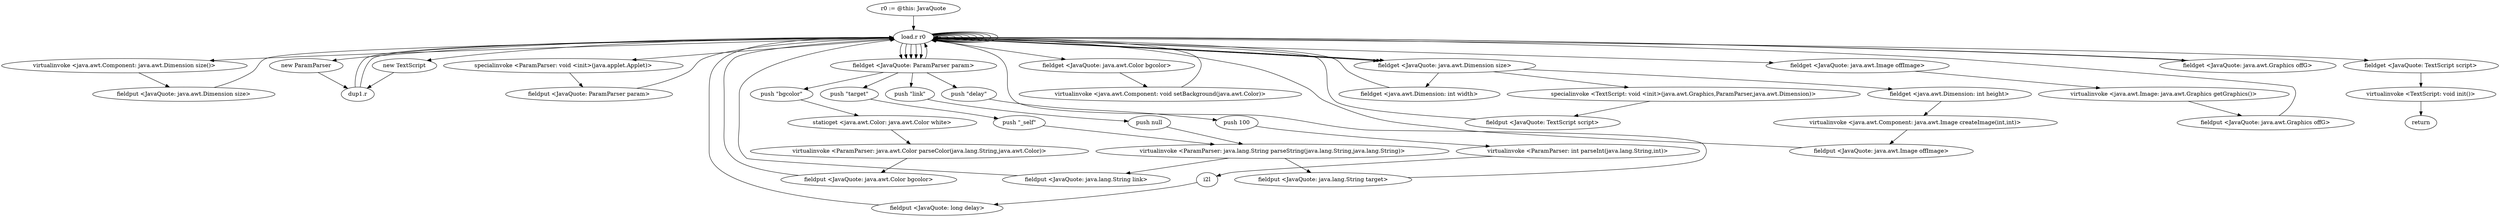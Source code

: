 digraph "" {
    "r0 := @this: JavaQuote"
    "load.r r0"
    "r0 := @this: JavaQuote"->"load.r r0";
    "load.r r0"->"load.r r0";
    "virtualinvoke <java.awt.Component: java.awt.Dimension size()>"
    "load.r r0"->"virtualinvoke <java.awt.Component: java.awt.Dimension size()>";
    "fieldput <JavaQuote: java.awt.Dimension size>"
    "virtualinvoke <java.awt.Component: java.awt.Dimension size()>"->"fieldput <JavaQuote: java.awt.Dimension size>";
    "fieldput <JavaQuote: java.awt.Dimension size>"->"load.r r0";
    "new ParamParser"
    "load.r r0"->"new ParamParser";
    "dup1.r"
    "new ParamParser"->"dup1.r";
    "dup1.r"->"load.r r0";
    "specialinvoke <ParamParser: void <init>(java.applet.Applet)>"
    "load.r r0"->"specialinvoke <ParamParser: void <init>(java.applet.Applet)>";
    "fieldput <JavaQuote: ParamParser param>"
    "specialinvoke <ParamParser: void <init>(java.applet.Applet)>"->"fieldput <JavaQuote: ParamParser param>";
    "fieldput <JavaQuote: ParamParser param>"->"load.r r0";
    "load.r r0"->"load.r r0";
    "fieldget <JavaQuote: ParamParser param>"
    "load.r r0"->"fieldget <JavaQuote: ParamParser param>";
    "push \"bgcolor\""
    "fieldget <JavaQuote: ParamParser param>"->"push \"bgcolor\"";
    "staticget <java.awt.Color: java.awt.Color white>"
    "push \"bgcolor\""->"staticget <java.awt.Color: java.awt.Color white>";
    "virtualinvoke <ParamParser: java.awt.Color parseColor(java.lang.String,java.awt.Color)>"
    "staticget <java.awt.Color: java.awt.Color white>"->"virtualinvoke <ParamParser: java.awt.Color parseColor(java.lang.String,java.awt.Color)>";
    "fieldput <JavaQuote: java.awt.Color bgcolor>"
    "virtualinvoke <ParamParser: java.awt.Color parseColor(java.lang.String,java.awt.Color)>"->"fieldput <JavaQuote: java.awt.Color bgcolor>";
    "fieldput <JavaQuote: java.awt.Color bgcolor>"->"load.r r0";
    "load.r r0"->"load.r r0";
    "fieldget <JavaQuote: java.awt.Color bgcolor>"
    "load.r r0"->"fieldget <JavaQuote: java.awt.Color bgcolor>";
    "virtualinvoke <java.awt.Component: void setBackground(java.awt.Color)>"
    "fieldget <JavaQuote: java.awt.Color bgcolor>"->"virtualinvoke <java.awt.Component: void setBackground(java.awt.Color)>";
    "virtualinvoke <java.awt.Component: void setBackground(java.awt.Color)>"->"load.r r0";
    "load.r r0"->"load.r r0";
    "load.r r0"->"fieldget <JavaQuote: ParamParser param>";
    "push \"delay\""
    "fieldget <JavaQuote: ParamParser param>"->"push \"delay\"";
    "push 100"
    "push \"delay\""->"push 100";
    "virtualinvoke <ParamParser: int parseInt(java.lang.String,int)>"
    "push 100"->"virtualinvoke <ParamParser: int parseInt(java.lang.String,int)>";
    "i2l"
    "virtualinvoke <ParamParser: int parseInt(java.lang.String,int)>"->"i2l";
    "fieldput <JavaQuote: long delay>"
    "i2l"->"fieldput <JavaQuote: long delay>";
    "fieldput <JavaQuote: long delay>"->"load.r r0";
    "load.r r0"->"load.r r0";
    "load.r r0"->"fieldget <JavaQuote: ParamParser param>";
    "push \"link\""
    "fieldget <JavaQuote: ParamParser param>"->"push \"link\"";
    "push null"
    "push \"link\""->"push null";
    "virtualinvoke <ParamParser: java.lang.String parseString(java.lang.String,java.lang.String)>"
    "push null"->"virtualinvoke <ParamParser: java.lang.String parseString(java.lang.String,java.lang.String)>";
    "fieldput <JavaQuote: java.lang.String link>"
    "virtualinvoke <ParamParser: java.lang.String parseString(java.lang.String,java.lang.String)>"->"fieldput <JavaQuote: java.lang.String link>";
    "fieldput <JavaQuote: java.lang.String link>"->"load.r r0";
    "load.r r0"->"load.r r0";
    "load.r r0"->"fieldget <JavaQuote: ParamParser param>";
    "push \"target\""
    "fieldget <JavaQuote: ParamParser param>"->"push \"target\"";
    "push \"_self\""
    "push \"target\""->"push \"_self\"";
    "push \"_self\""->"virtualinvoke <ParamParser: java.lang.String parseString(java.lang.String,java.lang.String)>";
    "fieldput <JavaQuote: java.lang.String target>"
    "virtualinvoke <ParamParser: java.lang.String parseString(java.lang.String,java.lang.String)>"->"fieldput <JavaQuote: java.lang.String target>";
    "fieldput <JavaQuote: java.lang.String target>"->"load.r r0";
    "load.r r0"->"load.r r0";
    "load.r r0"->"load.r r0";
    "fieldget <JavaQuote: java.awt.Dimension size>"
    "load.r r0"->"fieldget <JavaQuote: java.awt.Dimension size>";
    "fieldget <java.awt.Dimension: int width>"
    "fieldget <JavaQuote: java.awt.Dimension size>"->"fieldget <java.awt.Dimension: int width>";
    "fieldget <java.awt.Dimension: int width>"->"load.r r0";
    "load.r r0"->"fieldget <JavaQuote: java.awt.Dimension size>";
    "fieldget <java.awt.Dimension: int height>"
    "fieldget <JavaQuote: java.awt.Dimension size>"->"fieldget <java.awt.Dimension: int height>";
    "virtualinvoke <java.awt.Component: java.awt.Image createImage(int,int)>"
    "fieldget <java.awt.Dimension: int height>"->"virtualinvoke <java.awt.Component: java.awt.Image createImage(int,int)>";
    "fieldput <JavaQuote: java.awt.Image offImage>"
    "virtualinvoke <java.awt.Component: java.awt.Image createImage(int,int)>"->"fieldput <JavaQuote: java.awt.Image offImage>";
    "fieldput <JavaQuote: java.awt.Image offImage>"->"load.r r0";
    "load.r r0"->"load.r r0";
    "fieldget <JavaQuote: java.awt.Image offImage>"
    "load.r r0"->"fieldget <JavaQuote: java.awt.Image offImage>";
    "virtualinvoke <java.awt.Image: java.awt.Graphics getGraphics()>"
    "fieldget <JavaQuote: java.awt.Image offImage>"->"virtualinvoke <java.awt.Image: java.awt.Graphics getGraphics()>";
    "fieldput <JavaQuote: java.awt.Graphics offG>"
    "virtualinvoke <java.awt.Image: java.awt.Graphics getGraphics()>"->"fieldput <JavaQuote: java.awt.Graphics offG>";
    "fieldput <JavaQuote: java.awt.Graphics offG>"->"load.r r0";
    "new TextScript"
    "load.r r0"->"new TextScript";
    "new TextScript"->"dup1.r";
    "dup1.r"->"load.r r0";
    "fieldget <JavaQuote: java.awt.Graphics offG>"
    "load.r r0"->"fieldget <JavaQuote: java.awt.Graphics offG>";
    "fieldget <JavaQuote: java.awt.Graphics offG>"->"load.r r0";
    "load.r r0"->"fieldget <JavaQuote: ParamParser param>";
    "fieldget <JavaQuote: ParamParser param>"->"load.r r0";
    "load.r r0"->"fieldget <JavaQuote: java.awt.Dimension size>";
    "specialinvoke <TextScript: void <init>(java.awt.Graphics,ParamParser,java.awt.Dimension)>"
    "fieldget <JavaQuote: java.awt.Dimension size>"->"specialinvoke <TextScript: void <init>(java.awt.Graphics,ParamParser,java.awt.Dimension)>";
    "fieldput <JavaQuote: TextScript script>"
    "specialinvoke <TextScript: void <init>(java.awt.Graphics,ParamParser,java.awt.Dimension)>"->"fieldput <JavaQuote: TextScript script>";
    "fieldput <JavaQuote: TextScript script>"->"load.r r0";
    "fieldget <JavaQuote: TextScript script>"
    "load.r r0"->"fieldget <JavaQuote: TextScript script>";
    "virtualinvoke <TextScript: void init()>"
    "fieldget <JavaQuote: TextScript script>"->"virtualinvoke <TextScript: void init()>";
    "return"
    "virtualinvoke <TextScript: void init()>"->"return";
}
